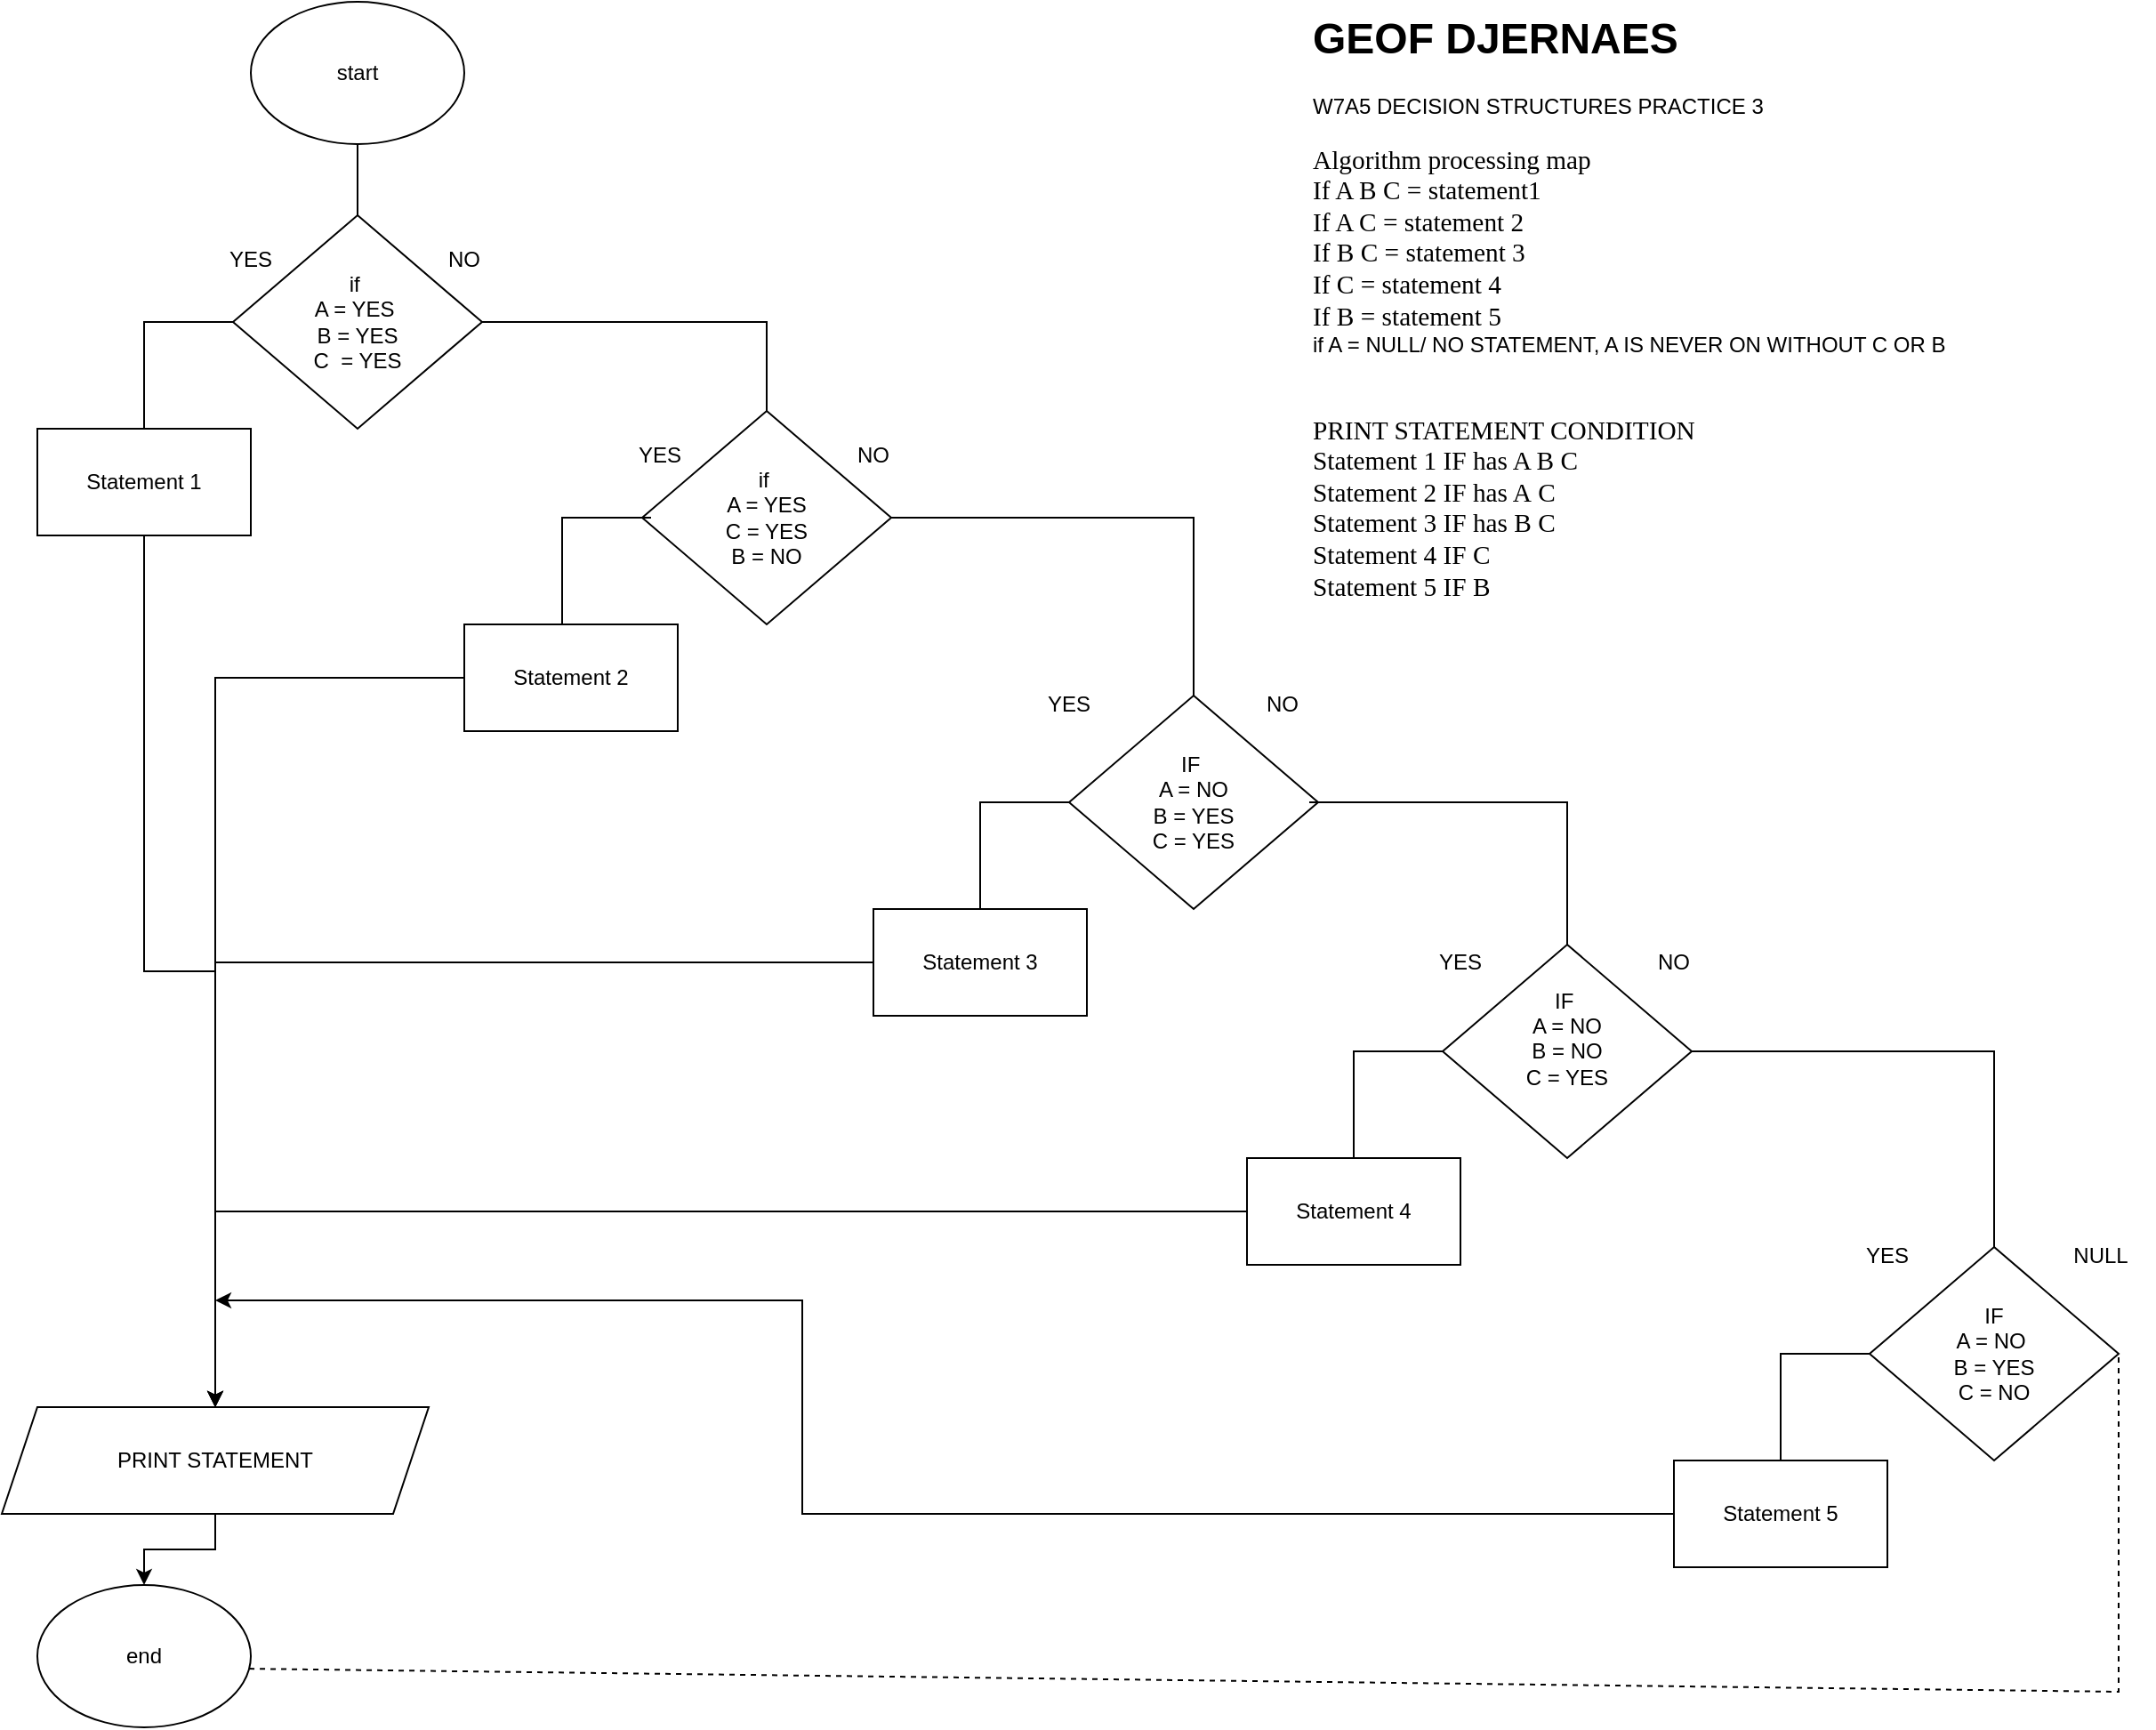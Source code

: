<mxfile version="28.2.5">
  <diagram name="Page-1" id="TIAqLz6Ra4FzqVcUgQRM">
    <mxGraphModel dx="1722" dy="626" grid="1" gridSize="10" guides="1" tooltips="1" connect="1" arrows="1" fold="1" page="1" pageScale="1" pageWidth="850" pageHeight="1100" math="0" shadow="0">
      <root>
        <mxCell id="0" />
        <mxCell id="1" parent="0" />
        <mxCell id="hgzKIwfDHN3XGEvGEK5B-1" value="end" style="ellipse;whiteSpace=wrap;html=1;" vertex="1" parent="1">
          <mxGeometry x="20" y="950" width="120" height="80" as="geometry" />
        </mxCell>
        <mxCell id="hgzKIwfDHN3XGEvGEK5B-2" value="start" style="ellipse;whiteSpace=wrap;html=1;" vertex="1" parent="1">
          <mxGeometry x="140" y="60" width="120" height="80" as="geometry" />
        </mxCell>
        <mxCell id="hgzKIwfDHN3XGEvGEK5B-41" value="" style="edgeStyle=orthogonalEdgeStyle;rounded=0;orthogonalLoop=1;jettySize=auto;html=1;" edge="1" parent="1" source="hgzKIwfDHN3XGEvGEK5B-3" target="hgzKIwfDHN3XGEvGEK5B-36">
          <mxGeometry relative="1" as="geometry" />
        </mxCell>
        <mxCell id="hgzKIwfDHN3XGEvGEK5B-3" value="Statement 4" style="rounded=0;whiteSpace=wrap;html=1;" vertex="1" parent="1">
          <mxGeometry x="700" y="710" width="120" height="60" as="geometry" />
        </mxCell>
        <mxCell id="hgzKIwfDHN3XGEvGEK5B-40" value="" style="edgeStyle=orthogonalEdgeStyle;rounded=0;orthogonalLoop=1;jettySize=auto;html=1;" edge="1" parent="1" source="hgzKIwfDHN3XGEvGEK5B-4" target="hgzKIwfDHN3XGEvGEK5B-36">
          <mxGeometry relative="1" as="geometry" />
        </mxCell>
        <mxCell id="hgzKIwfDHN3XGEvGEK5B-4" value="Statement 3" style="rounded=0;whiteSpace=wrap;html=1;" vertex="1" parent="1">
          <mxGeometry x="490" y="570" width="120" height="60" as="geometry" />
        </mxCell>
        <mxCell id="hgzKIwfDHN3XGEvGEK5B-39" value="" style="edgeStyle=orthogonalEdgeStyle;rounded=0;orthogonalLoop=1;jettySize=auto;html=1;" edge="1" parent="1" source="hgzKIwfDHN3XGEvGEK5B-5" target="hgzKIwfDHN3XGEvGEK5B-36">
          <mxGeometry relative="1" as="geometry" />
        </mxCell>
        <mxCell id="hgzKIwfDHN3XGEvGEK5B-5" value="Statement 2" style="rounded=0;whiteSpace=wrap;html=1;" vertex="1" parent="1">
          <mxGeometry x="260" y="410" width="120" height="60" as="geometry" />
        </mxCell>
        <mxCell id="hgzKIwfDHN3XGEvGEK5B-38" value="" style="edgeStyle=orthogonalEdgeStyle;rounded=0;orthogonalLoop=1;jettySize=auto;html=1;" edge="1" parent="1" source="hgzKIwfDHN3XGEvGEK5B-6" target="hgzKIwfDHN3XGEvGEK5B-36">
          <mxGeometry relative="1" as="geometry" />
        </mxCell>
        <mxCell id="hgzKIwfDHN3XGEvGEK5B-6" value="Statement 1" style="rounded=0;whiteSpace=wrap;html=1;" vertex="1" parent="1">
          <mxGeometry x="20" y="300" width="120" height="60" as="geometry" />
        </mxCell>
        <mxCell id="hgzKIwfDHN3XGEvGEK5B-42" value="" style="edgeStyle=orthogonalEdgeStyle;rounded=0;orthogonalLoop=1;jettySize=auto;html=1;" edge="1" parent="1" source="hgzKIwfDHN3XGEvGEK5B-7">
          <mxGeometry relative="1" as="geometry">
            <mxPoint x="120" y="790" as="targetPoint" />
            <Array as="points">
              <mxPoint x="450" y="910" />
              <mxPoint x="450" y="790" />
            </Array>
          </mxGeometry>
        </mxCell>
        <mxCell id="hgzKIwfDHN3XGEvGEK5B-7" value="Statement 5" style="rounded=0;whiteSpace=wrap;html=1;" vertex="1" parent="1">
          <mxGeometry x="940" y="880" width="120" height="60" as="geometry" />
        </mxCell>
        <mxCell id="hgzKIwfDHN3XGEvGEK5B-8" value="if&amp;nbsp;&lt;div&gt;A = YES&amp;nbsp;&lt;/div&gt;&lt;div&gt;&lt;span style=&quot;background-color: transparent; color: light-dark(rgb(0, 0, 0), rgb(255, 255, 255));&quot;&gt;B = YES&lt;/span&gt;&lt;/div&gt;&lt;div&gt;&lt;span style=&quot;background-color: transparent; color: light-dark(rgb(0, 0, 0), rgb(255, 255, 255));&quot;&gt;C&amp;nbsp; = YES&lt;/span&gt;&lt;/div&gt;" style="rhombus;whiteSpace=wrap;html=1;" vertex="1" parent="1">
          <mxGeometry x="130" y="180" width="140" height="120" as="geometry" />
        </mxCell>
        <mxCell id="hgzKIwfDHN3XGEvGEK5B-9" value="if&amp;nbsp;&lt;div&gt;A = YES&lt;br&gt;C = YES&lt;/div&gt;&lt;div&gt;B = NO&lt;/div&gt;" style="rhombus;whiteSpace=wrap;html=1;" vertex="1" parent="1">
          <mxGeometry x="360" y="290" width="140" height="120" as="geometry" />
        </mxCell>
        <mxCell id="hgzKIwfDHN3XGEvGEK5B-10" value="IF&amp;nbsp;&lt;div&gt;A = NO&lt;br&gt;&lt;div&gt;B = YES&lt;/div&gt;&lt;div&gt;C = YES&lt;/div&gt;&lt;/div&gt;" style="rhombus;whiteSpace=wrap;html=1;" vertex="1" parent="1">
          <mxGeometry x="600" y="450" width="140" height="120" as="geometry" />
        </mxCell>
        <mxCell id="hgzKIwfDHN3XGEvGEK5B-11" value="IF&lt;div&gt;A = NO&lt;span style=&quot;background-color: transparent; color: light-dark(rgb(0, 0, 0), rgb(255, 255, 255));&quot;&gt;&amp;nbsp;&lt;/span&gt;&lt;/div&gt;&lt;div&gt;&lt;div&gt;B = YES&lt;/div&gt;&lt;div&gt;C = NO&lt;/div&gt;&lt;/div&gt;" style="rhombus;whiteSpace=wrap;html=1;" vertex="1" parent="1">
          <mxGeometry x="1050" y="760" width="140" height="120" as="geometry" />
        </mxCell>
        <mxCell id="hgzKIwfDHN3XGEvGEK5B-12" value="IF&amp;nbsp;&lt;div&gt;A = NO&lt;/div&gt;&lt;div&gt;B = NO&lt;br&gt;&lt;div&gt;C = YES&lt;/div&gt;&lt;div&gt;&lt;br&gt;&lt;/div&gt;&lt;/div&gt;" style="rhombus;whiteSpace=wrap;html=1;" vertex="1" parent="1">
          <mxGeometry x="810" y="590" width="140" height="120" as="geometry" />
        </mxCell>
        <mxCell id="hgzKIwfDHN3XGEvGEK5B-13" value="" style="endArrow=none;html=1;rounded=0;entryX=0;entryY=0.5;entryDx=0;entryDy=0;exitX=0.5;exitY=0;exitDx=0;exitDy=0;" edge="1" parent="1" source="hgzKIwfDHN3XGEvGEK5B-6" target="hgzKIwfDHN3XGEvGEK5B-8">
          <mxGeometry width="50" height="50" relative="1" as="geometry">
            <mxPoint x="400" y="410" as="sourcePoint" />
            <mxPoint x="450" y="360" as="targetPoint" />
            <Array as="points">
              <mxPoint x="80" y="240" />
            </Array>
          </mxGeometry>
        </mxCell>
        <mxCell id="hgzKIwfDHN3XGEvGEK5B-14" value="YES" style="text;html=1;align=center;verticalAlign=middle;whiteSpace=wrap;rounded=0;" vertex="1" parent="1">
          <mxGeometry x="110" y="190" width="60" height="30" as="geometry" />
        </mxCell>
        <mxCell id="hgzKIwfDHN3XGEvGEK5B-16" value="NO" style="text;html=1;align=center;verticalAlign=middle;whiteSpace=wrap;rounded=0;" vertex="1" parent="1">
          <mxGeometry x="230" y="190" width="60" height="30" as="geometry" />
        </mxCell>
        <mxCell id="hgzKIwfDHN3XGEvGEK5B-18" value="YES" style="text;html=1;align=center;verticalAlign=middle;whiteSpace=wrap;rounded=0;" vertex="1" parent="1">
          <mxGeometry x="340" y="300" width="60" height="30" as="geometry" />
        </mxCell>
        <mxCell id="hgzKIwfDHN3XGEvGEK5B-19" value="NO" style="text;html=1;align=center;verticalAlign=middle;whiteSpace=wrap;rounded=0;" vertex="1" parent="1">
          <mxGeometry x="460" y="300" width="60" height="30" as="geometry" />
        </mxCell>
        <mxCell id="hgzKIwfDHN3XGEvGEK5B-20" value="" style="endArrow=none;html=1;rounded=0;entryX=0;entryY=0.5;entryDx=0;entryDy=0;exitX=0.5;exitY=0;exitDx=0;exitDy=0;" edge="1" parent="1">
          <mxGeometry width="50" height="50" relative="1" as="geometry">
            <mxPoint x="315" y="410" as="sourcePoint" />
            <mxPoint x="365" y="350" as="targetPoint" />
            <Array as="points">
              <mxPoint x="315" y="350" />
            </Array>
          </mxGeometry>
        </mxCell>
        <mxCell id="hgzKIwfDHN3XGEvGEK5B-21" value="" style="endArrow=none;html=1;rounded=0;entryX=0;entryY=0.5;entryDx=0;entryDy=0;exitX=0.5;exitY=0;exitDx=0;exitDy=0;" edge="1" parent="1">
          <mxGeometry width="50" height="50" relative="1" as="geometry">
            <mxPoint x="550" y="570" as="sourcePoint" />
            <mxPoint x="600" y="510" as="targetPoint" />
            <Array as="points">
              <mxPoint x="550" y="510" />
            </Array>
          </mxGeometry>
        </mxCell>
        <mxCell id="hgzKIwfDHN3XGEvGEK5B-22" value="" style="endArrow=none;html=1;rounded=0;entryX=0;entryY=0.5;entryDx=0;entryDy=0;exitX=0.5;exitY=0;exitDx=0;exitDy=0;" edge="1" parent="1">
          <mxGeometry width="50" height="50" relative="1" as="geometry">
            <mxPoint x="760" y="710" as="sourcePoint" />
            <mxPoint x="810" y="650" as="targetPoint" />
            <Array as="points">
              <mxPoint x="760" y="650" />
            </Array>
          </mxGeometry>
        </mxCell>
        <mxCell id="hgzKIwfDHN3XGEvGEK5B-23" value="" style="endArrow=none;html=1;rounded=0;entryX=0;entryY=0.5;entryDx=0;entryDy=0;exitX=0.5;exitY=0;exitDx=0;exitDy=0;" edge="1" parent="1">
          <mxGeometry width="50" height="50" relative="1" as="geometry">
            <mxPoint x="1000" y="880" as="sourcePoint" />
            <mxPoint x="1050" y="820" as="targetPoint" />
            <Array as="points">
              <mxPoint x="1000" y="820" />
            </Array>
          </mxGeometry>
        </mxCell>
        <mxCell id="hgzKIwfDHN3XGEvGEK5B-24" value="YES" style="text;html=1;align=center;verticalAlign=middle;whiteSpace=wrap;rounded=0;" vertex="1" parent="1">
          <mxGeometry x="570" y="440" width="60" height="30" as="geometry" />
        </mxCell>
        <mxCell id="hgzKIwfDHN3XGEvGEK5B-25" value="NO" style="text;html=1;align=center;verticalAlign=middle;whiteSpace=wrap;rounded=0;" vertex="1" parent="1">
          <mxGeometry x="690" y="440" width="60" height="30" as="geometry" />
        </mxCell>
        <mxCell id="hgzKIwfDHN3XGEvGEK5B-26" value="YES" style="text;html=1;align=center;verticalAlign=middle;whiteSpace=wrap;rounded=0;" vertex="1" parent="1">
          <mxGeometry x="790" y="585" width="60" height="30" as="geometry" />
        </mxCell>
        <mxCell id="hgzKIwfDHN3XGEvGEK5B-27" value="NO" style="text;html=1;align=center;verticalAlign=middle;whiteSpace=wrap;rounded=0;" vertex="1" parent="1">
          <mxGeometry x="910" y="585" width="60" height="30" as="geometry" />
        </mxCell>
        <mxCell id="hgzKIwfDHN3XGEvGEK5B-28" value="YES" style="text;html=1;align=center;verticalAlign=middle;whiteSpace=wrap;rounded=0;" vertex="1" parent="1">
          <mxGeometry x="1030" y="750" width="60" height="30" as="geometry" />
        </mxCell>
        <mxCell id="hgzKIwfDHN3XGEvGEK5B-29" value="NULL" style="text;html=1;align=center;verticalAlign=middle;whiteSpace=wrap;rounded=0;" vertex="1" parent="1">
          <mxGeometry x="1150" y="750" width="60" height="30" as="geometry" />
        </mxCell>
        <mxCell id="hgzKIwfDHN3XGEvGEK5B-30" value="" style="endArrow=none;html=1;rounded=0;entryX=0.5;entryY=0;entryDx=0;entryDy=0;" edge="1" parent="1" target="hgzKIwfDHN3XGEvGEK5B-9">
          <mxGeometry width="50" height="50" relative="1" as="geometry">
            <mxPoint x="270" y="240" as="sourcePoint" />
            <mxPoint x="320" y="190" as="targetPoint" />
            <Array as="points">
              <mxPoint x="430" y="240" />
            </Array>
          </mxGeometry>
        </mxCell>
        <mxCell id="hgzKIwfDHN3XGEvGEK5B-31" value="" style="endArrow=none;html=1;rounded=0;entryX=0.5;entryY=0;entryDx=0;entryDy=0;" edge="1" parent="1" target="hgzKIwfDHN3XGEvGEK5B-10">
          <mxGeometry width="50" height="50" relative="1" as="geometry">
            <mxPoint x="500" y="350" as="sourcePoint" />
            <mxPoint x="660" y="400" as="targetPoint" />
            <Array as="points">
              <mxPoint x="670" y="350" />
            </Array>
          </mxGeometry>
        </mxCell>
        <mxCell id="hgzKIwfDHN3XGEvGEK5B-32" value="" style="endArrow=none;html=1;rounded=0;entryX=0.5;entryY=0;entryDx=0;entryDy=0;" edge="1" parent="1" target="hgzKIwfDHN3XGEvGEK5B-12">
          <mxGeometry width="50" height="50" relative="1" as="geometry">
            <mxPoint x="735" y="510" as="sourcePoint" />
            <mxPoint x="905" y="610" as="targetPoint" />
            <Array as="points">
              <mxPoint x="880" y="510" />
            </Array>
          </mxGeometry>
        </mxCell>
        <mxCell id="hgzKIwfDHN3XGEvGEK5B-33" value="" style="endArrow=none;html=1;rounded=0;entryX=0.5;entryY=0;entryDx=0;entryDy=0;" edge="1" parent="1" target="hgzKIwfDHN3XGEvGEK5B-11">
          <mxGeometry width="50" height="50" relative="1" as="geometry">
            <mxPoint x="950" y="650" as="sourcePoint" />
            <mxPoint x="1095" y="730" as="targetPoint" />
            <Array as="points">
              <mxPoint x="1120" y="650" />
            </Array>
          </mxGeometry>
        </mxCell>
        <mxCell id="hgzKIwfDHN3XGEvGEK5B-35" value="" style="endArrow=none;dashed=1;html=1;rounded=0;entryX=1;entryY=0.5;entryDx=0;entryDy=0;exitX=0.992;exitY=0.588;exitDx=0;exitDy=0;exitPerimeter=0;" edge="1" parent="1" source="hgzKIwfDHN3XGEvGEK5B-1" target="hgzKIwfDHN3XGEvGEK5B-11">
          <mxGeometry width="50" height="50" relative="1" as="geometry">
            <mxPoint x="740" y="870" as="sourcePoint" />
            <mxPoint x="790" y="820" as="targetPoint" />
            <Array as="points">
              <mxPoint x="1190" y="1010" />
            </Array>
          </mxGeometry>
        </mxCell>
        <mxCell id="hgzKIwfDHN3XGEvGEK5B-37" value="" style="edgeStyle=orthogonalEdgeStyle;rounded=0;orthogonalLoop=1;jettySize=auto;html=1;" edge="1" parent="1" source="hgzKIwfDHN3XGEvGEK5B-36" target="hgzKIwfDHN3XGEvGEK5B-1">
          <mxGeometry relative="1" as="geometry" />
        </mxCell>
        <mxCell id="hgzKIwfDHN3XGEvGEK5B-36" value="PRINT STATEMENT" style="shape=parallelogram;perimeter=parallelogramPerimeter;whiteSpace=wrap;html=1;fixedSize=1;" vertex="1" parent="1">
          <mxGeometry y="850" width="240" height="60" as="geometry" />
        </mxCell>
        <mxCell id="hgzKIwfDHN3XGEvGEK5B-48" value="" style="endArrow=none;html=1;rounded=0;entryX=0.5;entryY=1;entryDx=0;entryDy=0;exitX=0.5;exitY=0;exitDx=0;exitDy=0;" edge="1" parent="1" source="hgzKIwfDHN3XGEvGEK5B-8" target="hgzKIwfDHN3XGEvGEK5B-2">
          <mxGeometry width="50" height="50" relative="1" as="geometry">
            <mxPoint x="740" y="370" as="sourcePoint" />
            <mxPoint x="790" y="320" as="targetPoint" />
          </mxGeometry>
        </mxCell>
        <mxCell id="hgzKIwfDHN3XGEvGEK5B-49" value="&lt;h1 style=&quot;margin-top: 0px;&quot;&gt;GEOF DJERNAES&lt;/h1&gt;&lt;div&gt;W7A5 DECISION STRUCTURES PRACTICE 3&lt;/div&gt;&lt;div&gt;&lt;br&gt;&lt;/div&gt;&lt;div&gt;&lt;p style=&quot;margin:0in;font-family:Calibri;font-size:11.0pt&quot;&gt;Algorithm processing map&lt;/p&gt;&lt;p style=&quot;margin:0in;font-family:Calibri;font-size:11.0pt&quot;&gt;If A B C = statement1&lt;/p&gt;&lt;p style=&quot;margin:0in;font-family:Calibri;font-size:11.0pt&quot;&gt;If A C = statement 2&lt;/p&gt;&lt;p style=&quot;margin:0in;font-family:Calibri;font-size:11.0pt&quot;&gt;If B C = statement 3&lt;/p&gt;&lt;p style=&quot;margin:0in;font-family:Calibri;font-size:11.0pt&quot;&gt;If C = statement 4&lt;/p&gt;&lt;p style=&quot;margin:0in;font-family:Calibri;font-size:11.0pt&quot;&gt;If B = statement 5&lt;/p&gt;if A = NULL/ NO STATEMENT, A IS NEVER ON WITHOUT C OR B&lt;/div&gt;&lt;div&gt;&lt;br&gt;&lt;p style=&quot;margin:0in;font-family:Calibri;font-size:11.0pt&quot;&gt;&lt;br&gt;&lt;/p&gt;&lt;p style=&quot;margin:0in;font-family:Calibri;font-size:11.0pt&quot;&gt;PRINT STATEMENT CONDITION&lt;/p&gt;&lt;p style=&quot;margin:0in;font-family:Calibri;font-size:11.0pt&quot;&gt;Statement 1 IF has A B C&lt;/p&gt;&lt;p style=&quot;margin:0in;font-family:Calibri;font-size:11.0pt&quot;&gt;Statement 2 IF has A&amp;nbsp;C&lt;/p&gt;&lt;p style=&quot;margin:0in;font-family:Calibri;font-size:11.0pt&quot;&gt;Statement 3 IF has B&amp;nbsp;C&lt;/p&gt;&lt;p style=&quot;margin:0in;font-family:Calibri;font-size:11.0pt&quot;&gt;Statement 4 IF C&lt;/p&gt;&lt;p style=&quot;margin:0in;font-family:Calibri;font-size:11.0pt&quot;&gt;Statement 5 IF B&lt;/p&gt;&lt;p style=&quot;margin:0in;font-family:Calibri;font-size:11.0pt&quot;&gt;&lt;br&gt;&lt;/p&gt;&lt;/div&gt;" style="text;html=1;whiteSpace=wrap;overflow=hidden;rounded=0;" vertex="1" parent="1">
          <mxGeometry x="735" y="60" width="410" height="410" as="geometry" />
        </mxCell>
      </root>
    </mxGraphModel>
  </diagram>
</mxfile>

